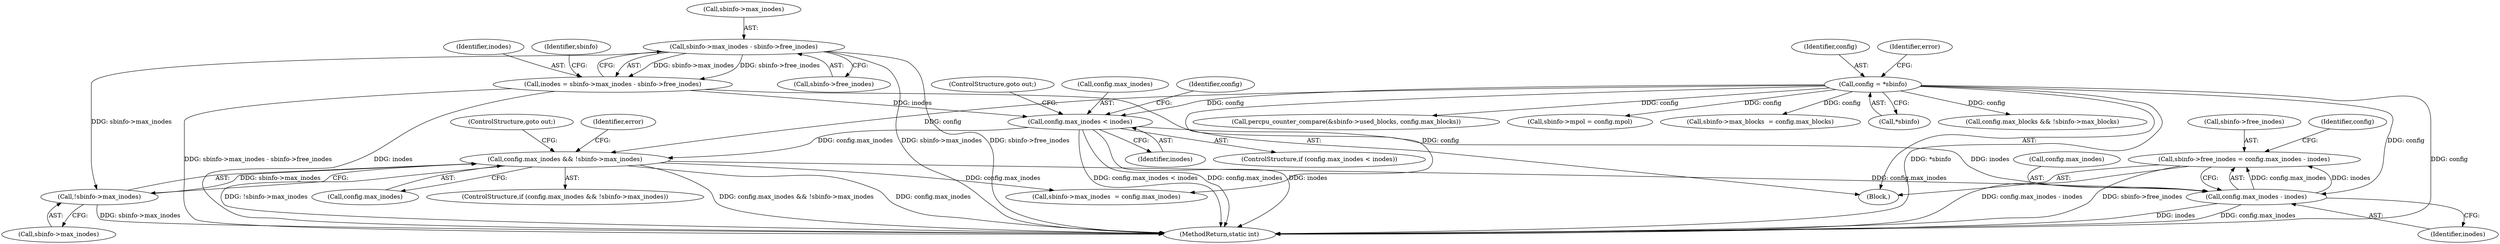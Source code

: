 digraph "0_linux_5f00110f7273f9ff04ac69a5f85bb535a4fd0987@API" {
"1000207" [label="(Call,sbinfo->free_inodes = config.max_inodes - inodes)"];
"1000211" [label="(Call,config.max_inodes - inodes)"];
"1000114" [label="(Call,config = *sbinfo)"];
"1000181" [label="(Call,config.max_inodes && !sbinfo->max_inodes)"];
"1000164" [label="(Call,config.max_inodes < inodes)"];
"1000142" [label="(Call,inodes = sbinfo->max_inodes - sbinfo->free_inodes)"];
"1000144" [label="(Call,sbinfo->max_inodes - sbinfo->free_inodes)"];
"1000185" [label="(Call,!sbinfo->max_inodes)"];
"1000208" [label="(Call,sbinfo->free_inodes)"];
"1000182" [label="(Call,config.max_inodes)"];
"1000212" [label="(Call,config.max_inodes)"];
"1000173" [label="(Identifier,config)"];
"1000142" [label="(Call,inodes = sbinfo->max_inodes - sbinfo->free_inodes)"];
"1000169" [label="(ControlStructure,goto out;)"];
"1000153" [label="(Call,percpu_counter_compare(&sbinfo->used_blocks, config.max_blocks))"];
"1000107" [label="(Block,)"];
"1000186" [label="(Call,sbinfo->max_inodes)"];
"1000163" [label="(ControlStructure,if (config.max_inodes < inodes))"];
"1000207" [label="(Call,sbinfo->free_inodes = config.max_inodes - inodes)"];
"1000116" [label="(Call,*sbinfo)"];
"1000189" [label="(ControlStructure,goto out;)"];
"1000225" [label="(Call,sbinfo->mpol = config.mpol)"];
"1000218" [label="(Identifier,config)"];
"1000215" [label="(Identifier,inodes)"];
"1000164" [label="(Call,config.max_inodes < inodes)"];
"1000191" [label="(Identifier,error)"];
"1000115" [label="(Identifier,config)"];
"1000211" [label="(Call,config.max_inodes - inodes)"];
"1000193" [label="(Call,sbinfo->max_blocks  = config.max_blocks)"];
"1000165" [label="(Call,config.max_inodes)"];
"1000156" [label="(Identifier,sbinfo)"];
"1000145" [label="(Call,sbinfo->max_inodes)"];
"1000240" [label="(MethodReturn,static int)"];
"1000143" [label="(Identifier,inodes)"];
"1000121" [label="(Identifier,error)"];
"1000180" [label="(ControlStructure,if (config.max_inodes && !sbinfo->max_inodes))"];
"1000144" [label="(Call,sbinfo->max_inodes - sbinfo->free_inodes)"];
"1000114" [label="(Call,config = *sbinfo)"];
"1000200" [label="(Call,sbinfo->max_inodes  = config.max_inodes)"];
"1000185" [label="(Call,!sbinfo->max_inodes)"];
"1000168" [label="(Identifier,inodes)"];
"1000181" [label="(Call,config.max_inodes && !sbinfo->max_inodes)"];
"1000148" [label="(Call,sbinfo->free_inodes)"];
"1000171" [label="(Call,config.max_blocks && !sbinfo->max_blocks)"];
"1000207" -> "1000107"  [label="AST: "];
"1000207" -> "1000211"  [label="CFG: "];
"1000208" -> "1000207"  [label="AST: "];
"1000211" -> "1000207"  [label="AST: "];
"1000218" -> "1000207"  [label="CFG: "];
"1000207" -> "1000240"  [label="DDG: sbinfo->free_inodes"];
"1000207" -> "1000240"  [label="DDG: config.max_inodes - inodes"];
"1000211" -> "1000207"  [label="DDG: config.max_inodes"];
"1000211" -> "1000207"  [label="DDG: inodes"];
"1000211" -> "1000215"  [label="CFG: "];
"1000212" -> "1000211"  [label="AST: "];
"1000215" -> "1000211"  [label="AST: "];
"1000211" -> "1000240"  [label="DDG: inodes"];
"1000211" -> "1000240"  [label="DDG: config.max_inodes"];
"1000114" -> "1000211"  [label="DDG: config"];
"1000181" -> "1000211"  [label="DDG: config.max_inodes"];
"1000164" -> "1000211"  [label="DDG: inodes"];
"1000114" -> "1000107"  [label="AST: "];
"1000114" -> "1000116"  [label="CFG: "];
"1000115" -> "1000114"  [label="AST: "];
"1000116" -> "1000114"  [label="AST: "];
"1000121" -> "1000114"  [label="CFG: "];
"1000114" -> "1000240"  [label="DDG: config"];
"1000114" -> "1000240"  [label="DDG: *sbinfo"];
"1000114" -> "1000153"  [label="DDG: config"];
"1000114" -> "1000164"  [label="DDG: config"];
"1000114" -> "1000171"  [label="DDG: config"];
"1000114" -> "1000181"  [label="DDG: config"];
"1000114" -> "1000193"  [label="DDG: config"];
"1000114" -> "1000200"  [label="DDG: config"];
"1000114" -> "1000225"  [label="DDG: config"];
"1000181" -> "1000180"  [label="AST: "];
"1000181" -> "1000182"  [label="CFG: "];
"1000181" -> "1000185"  [label="CFG: "];
"1000182" -> "1000181"  [label="AST: "];
"1000185" -> "1000181"  [label="AST: "];
"1000189" -> "1000181"  [label="CFG: "];
"1000191" -> "1000181"  [label="CFG: "];
"1000181" -> "1000240"  [label="DDG: config.max_inodes"];
"1000181" -> "1000240"  [label="DDG: !sbinfo->max_inodes"];
"1000181" -> "1000240"  [label="DDG: config.max_inodes && !sbinfo->max_inodes"];
"1000164" -> "1000181"  [label="DDG: config.max_inodes"];
"1000185" -> "1000181"  [label="DDG: sbinfo->max_inodes"];
"1000181" -> "1000200"  [label="DDG: config.max_inodes"];
"1000164" -> "1000163"  [label="AST: "];
"1000164" -> "1000168"  [label="CFG: "];
"1000165" -> "1000164"  [label="AST: "];
"1000168" -> "1000164"  [label="AST: "];
"1000169" -> "1000164"  [label="CFG: "];
"1000173" -> "1000164"  [label="CFG: "];
"1000164" -> "1000240"  [label="DDG: inodes"];
"1000164" -> "1000240"  [label="DDG: config.max_inodes < inodes"];
"1000164" -> "1000240"  [label="DDG: config.max_inodes"];
"1000142" -> "1000164"  [label="DDG: inodes"];
"1000142" -> "1000107"  [label="AST: "];
"1000142" -> "1000144"  [label="CFG: "];
"1000143" -> "1000142"  [label="AST: "];
"1000144" -> "1000142"  [label="AST: "];
"1000156" -> "1000142"  [label="CFG: "];
"1000142" -> "1000240"  [label="DDG: sbinfo->max_inodes - sbinfo->free_inodes"];
"1000142" -> "1000240"  [label="DDG: inodes"];
"1000144" -> "1000142"  [label="DDG: sbinfo->max_inodes"];
"1000144" -> "1000142"  [label="DDG: sbinfo->free_inodes"];
"1000144" -> "1000148"  [label="CFG: "];
"1000145" -> "1000144"  [label="AST: "];
"1000148" -> "1000144"  [label="AST: "];
"1000144" -> "1000240"  [label="DDG: sbinfo->free_inodes"];
"1000144" -> "1000240"  [label="DDG: sbinfo->max_inodes"];
"1000144" -> "1000185"  [label="DDG: sbinfo->max_inodes"];
"1000185" -> "1000186"  [label="CFG: "];
"1000186" -> "1000185"  [label="AST: "];
"1000185" -> "1000240"  [label="DDG: sbinfo->max_inodes"];
}
